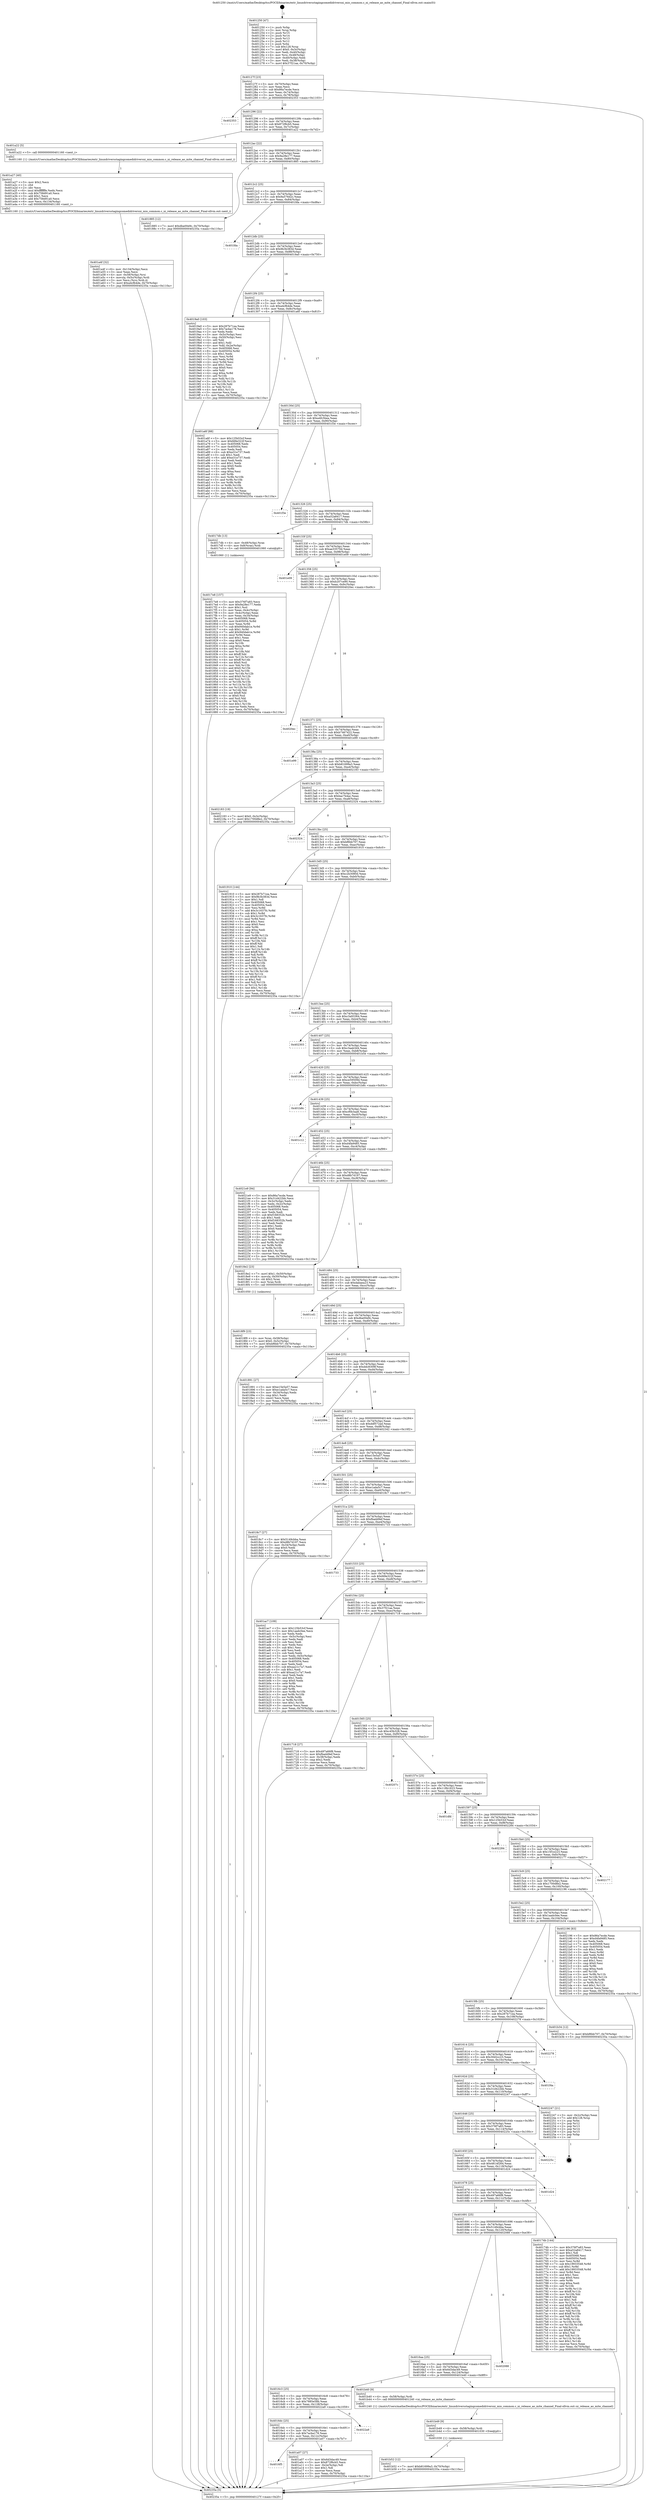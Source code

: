 digraph "0x401250" {
  label = "0x401250 (/mnt/c/Users/mathe/Desktop/tcc/POCII/binaries/extr_linuxdriversstagingcomedidriversni_mio_common.c_ni_release_ao_mite_channel_Final-ollvm.out::main(0))"
  labelloc = "t"
  node[shape=record]

  Entry [label="",width=0.3,height=0.3,shape=circle,fillcolor=black,style=filled]
  "0x40127f" [label="{
     0x40127f [23]\l
     | [instrs]\l
     &nbsp;&nbsp;0x40127f \<+3\>: mov -0x70(%rbp),%eax\l
     &nbsp;&nbsp;0x401282 \<+2\>: mov %eax,%ecx\l
     &nbsp;&nbsp;0x401284 \<+6\>: sub $0x86a7ecde,%ecx\l
     &nbsp;&nbsp;0x40128a \<+3\>: mov %eax,-0x74(%rbp)\l
     &nbsp;&nbsp;0x40128d \<+3\>: mov %ecx,-0x78(%rbp)\l
     &nbsp;&nbsp;0x401290 \<+6\>: je 0000000000402353 \<main+0x1103\>\l
  }"]
  "0x402353" [label="{
     0x402353\l
  }", style=dashed]
  "0x401296" [label="{
     0x401296 [22]\l
     | [instrs]\l
     &nbsp;&nbsp;0x401296 \<+5\>: jmp 000000000040129b \<main+0x4b\>\l
     &nbsp;&nbsp;0x40129b \<+3\>: mov -0x74(%rbp),%eax\l
     &nbsp;&nbsp;0x40129e \<+5\>: sub $0x872f6cb5,%eax\l
     &nbsp;&nbsp;0x4012a3 \<+3\>: mov %eax,-0x7c(%rbp)\l
     &nbsp;&nbsp;0x4012a6 \<+6\>: je 0000000000401a22 \<main+0x7d2\>\l
  }"]
  Exit [label="",width=0.3,height=0.3,shape=circle,fillcolor=black,style=filled,peripheries=2]
  "0x401a22" [label="{
     0x401a22 [5]\l
     | [instrs]\l
     &nbsp;&nbsp;0x401a22 \<+5\>: call 0000000000401160 \<next_i\>\l
     | [calls]\l
     &nbsp;&nbsp;0x401160 \{1\} (/mnt/c/Users/mathe/Desktop/tcc/POCII/binaries/extr_linuxdriversstagingcomedidriversni_mio_common.c_ni_release_ao_mite_channel_Final-ollvm.out::next_i)\l
  }"]
  "0x4012ac" [label="{
     0x4012ac [22]\l
     | [instrs]\l
     &nbsp;&nbsp;0x4012ac \<+5\>: jmp 00000000004012b1 \<main+0x61\>\l
     &nbsp;&nbsp;0x4012b1 \<+3\>: mov -0x74(%rbp),%eax\l
     &nbsp;&nbsp;0x4012b4 \<+5\>: sub $0x9a28e177,%eax\l
     &nbsp;&nbsp;0x4012b9 \<+3\>: mov %eax,-0x80(%rbp)\l
     &nbsp;&nbsp;0x4012bc \<+6\>: je 0000000000401885 \<main+0x635\>\l
  }"]
  "0x401b52" [label="{
     0x401b52 [12]\l
     | [instrs]\l
     &nbsp;&nbsp;0x401b52 \<+7\>: movl $0xb81699a3,-0x70(%rbp)\l
     &nbsp;&nbsp;0x401b59 \<+5\>: jmp 000000000040235a \<main+0x110a\>\l
  }"]
  "0x401885" [label="{
     0x401885 [12]\l
     | [instrs]\l
     &nbsp;&nbsp;0x401885 \<+7\>: movl $0xdba00e9c,-0x70(%rbp)\l
     &nbsp;&nbsp;0x40188c \<+5\>: jmp 000000000040235a \<main+0x110a\>\l
  }"]
  "0x4012c2" [label="{
     0x4012c2 [25]\l
     | [instrs]\l
     &nbsp;&nbsp;0x4012c2 \<+5\>: jmp 00000000004012c7 \<main+0x77\>\l
     &nbsp;&nbsp;0x4012c7 \<+3\>: mov -0x74(%rbp),%eax\l
     &nbsp;&nbsp;0x4012ca \<+5\>: sub $0x9a576d2c,%eax\l
     &nbsp;&nbsp;0x4012cf \<+6\>: mov %eax,-0x84(%rbp)\l
     &nbsp;&nbsp;0x4012d5 \<+6\>: je 0000000000401fda \<main+0xd8a\>\l
  }"]
  "0x401b49" [label="{
     0x401b49 [9]\l
     | [instrs]\l
     &nbsp;&nbsp;0x401b49 \<+4\>: mov -0x58(%rbp),%rdi\l
     &nbsp;&nbsp;0x401b4d \<+5\>: call 0000000000401030 \<free@plt\>\l
     | [calls]\l
     &nbsp;&nbsp;0x401030 \{1\} (unknown)\l
  }"]
  "0x401fda" [label="{
     0x401fda\l
  }", style=dashed]
  "0x4012db" [label="{
     0x4012db [25]\l
     | [instrs]\l
     &nbsp;&nbsp;0x4012db \<+5\>: jmp 00000000004012e0 \<main+0x90\>\l
     &nbsp;&nbsp;0x4012e0 \<+3\>: mov -0x74(%rbp),%eax\l
     &nbsp;&nbsp;0x4012e3 \<+5\>: sub $0x9b3b383d,%eax\l
     &nbsp;&nbsp;0x4012e8 \<+6\>: mov %eax,-0x88(%rbp)\l
     &nbsp;&nbsp;0x4012ee \<+6\>: je 00000000004019a0 \<main+0x750\>\l
  }"]
  "0x401a4f" [label="{
     0x401a4f [32]\l
     | [instrs]\l
     &nbsp;&nbsp;0x401a4f \<+6\>: mov -0x134(%rbp),%ecx\l
     &nbsp;&nbsp;0x401a55 \<+3\>: imul %eax,%ecx\l
     &nbsp;&nbsp;0x401a58 \<+4\>: mov -0x58(%rbp),%rsi\l
     &nbsp;&nbsp;0x401a5c \<+4\>: movslq -0x5c(%rbp),%rdi\l
     &nbsp;&nbsp;0x401a60 \<+3\>: mov %ecx,(%rsi,%rdi,4)\l
     &nbsp;&nbsp;0x401a63 \<+7\>: movl $0xa4cfb4de,-0x70(%rbp)\l
     &nbsp;&nbsp;0x401a6a \<+5\>: jmp 000000000040235a \<main+0x110a\>\l
  }"]
  "0x4019a0" [label="{
     0x4019a0 [103]\l
     | [instrs]\l
     &nbsp;&nbsp;0x4019a0 \<+5\>: mov $0x287b71ea,%eax\l
     &nbsp;&nbsp;0x4019a5 \<+5\>: mov $0x7acba178,%ecx\l
     &nbsp;&nbsp;0x4019aa \<+2\>: xor %edx,%edx\l
     &nbsp;&nbsp;0x4019ac \<+3\>: mov -0x5c(%rbp),%esi\l
     &nbsp;&nbsp;0x4019af \<+3\>: cmp -0x50(%rbp),%esi\l
     &nbsp;&nbsp;0x4019b2 \<+4\>: setl %dil\l
     &nbsp;&nbsp;0x4019b6 \<+4\>: and $0x1,%dil\l
     &nbsp;&nbsp;0x4019ba \<+4\>: mov %dil,-0x2e(%rbp)\l
     &nbsp;&nbsp;0x4019be \<+7\>: mov 0x405068,%esi\l
     &nbsp;&nbsp;0x4019c5 \<+8\>: mov 0x405054,%r8d\l
     &nbsp;&nbsp;0x4019cd \<+3\>: sub $0x1,%edx\l
     &nbsp;&nbsp;0x4019d0 \<+3\>: mov %esi,%r9d\l
     &nbsp;&nbsp;0x4019d3 \<+3\>: add %edx,%r9d\l
     &nbsp;&nbsp;0x4019d6 \<+4\>: imul %r9d,%esi\l
     &nbsp;&nbsp;0x4019da \<+3\>: and $0x1,%esi\l
     &nbsp;&nbsp;0x4019dd \<+3\>: cmp $0x0,%esi\l
     &nbsp;&nbsp;0x4019e0 \<+4\>: sete %dil\l
     &nbsp;&nbsp;0x4019e4 \<+4\>: cmp $0xa,%r8d\l
     &nbsp;&nbsp;0x4019e8 \<+4\>: setl %r10b\l
     &nbsp;&nbsp;0x4019ec \<+3\>: mov %dil,%r11b\l
     &nbsp;&nbsp;0x4019ef \<+3\>: and %r10b,%r11b\l
     &nbsp;&nbsp;0x4019f2 \<+3\>: xor %r10b,%dil\l
     &nbsp;&nbsp;0x4019f5 \<+3\>: or %dil,%r11b\l
     &nbsp;&nbsp;0x4019f8 \<+4\>: test $0x1,%r11b\l
     &nbsp;&nbsp;0x4019fc \<+3\>: cmovne %ecx,%eax\l
     &nbsp;&nbsp;0x4019ff \<+3\>: mov %eax,-0x70(%rbp)\l
     &nbsp;&nbsp;0x401a02 \<+5\>: jmp 000000000040235a \<main+0x110a\>\l
  }"]
  "0x4012f4" [label="{
     0x4012f4 [25]\l
     | [instrs]\l
     &nbsp;&nbsp;0x4012f4 \<+5\>: jmp 00000000004012f9 \<main+0xa9\>\l
     &nbsp;&nbsp;0x4012f9 \<+3\>: mov -0x74(%rbp),%eax\l
     &nbsp;&nbsp;0x4012fc \<+5\>: sub $0xa4cfb4de,%eax\l
     &nbsp;&nbsp;0x401301 \<+6\>: mov %eax,-0x8c(%rbp)\l
     &nbsp;&nbsp;0x401307 \<+6\>: je 0000000000401a6f \<main+0x81f\>\l
  }"]
  "0x401a27" [label="{
     0x401a27 [40]\l
     | [instrs]\l
     &nbsp;&nbsp;0x401a27 \<+5\>: mov $0x2,%ecx\l
     &nbsp;&nbsp;0x401a2c \<+1\>: cltd\l
     &nbsp;&nbsp;0x401a2d \<+2\>: idiv %ecx\l
     &nbsp;&nbsp;0x401a2f \<+6\>: imul $0xfffffffe,%edx,%ecx\l
     &nbsp;&nbsp;0x401a35 \<+6\>: sub $0x758d91a0,%ecx\l
     &nbsp;&nbsp;0x401a3b \<+3\>: add $0x1,%ecx\l
     &nbsp;&nbsp;0x401a3e \<+6\>: add $0x758d91a0,%ecx\l
     &nbsp;&nbsp;0x401a44 \<+6\>: mov %ecx,-0x134(%rbp)\l
     &nbsp;&nbsp;0x401a4a \<+5\>: call 0000000000401160 \<next_i\>\l
     | [calls]\l
     &nbsp;&nbsp;0x401160 \{1\} (/mnt/c/Users/mathe/Desktop/tcc/POCII/binaries/extr_linuxdriversstagingcomedidriversni_mio_common.c_ni_release_ao_mite_channel_Final-ollvm.out::next_i)\l
  }"]
  "0x401a6f" [label="{
     0x401a6f [88]\l
     | [instrs]\l
     &nbsp;&nbsp;0x401a6f \<+5\>: mov $0x125b53cf,%eax\l
     &nbsp;&nbsp;0x401a74 \<+5\>: mov $0xfd9e322f,%ecx\l
     &nbsp;&nbsp;0x401a79 \<+7\>: mov 0x405068,%edx\l
     &nbsp;&nbsp;0x401a80 \<+7\>: mov 0x405054,%esi\l
     &nbsp;&nbsp;0x401a87 \<+2\>: mov %edx,%edi\l
     &nbsp;&nbsp;0x401a89 \<+6\>: sub $0xe31e737,%edi\l
     &nbsp;&nbsp;0x401a8f \<+3\>: sub $0x1,%edi\l
     &nbsp;&nbsp;0x401a92 \<+6\>: add $0xe31e737,%edi\l
     &nbsp;&nbsp;0x401a98 \<+3\>: imul %edi,%edx\l
     &nbsp;&nbsp;0x401a9b \<+3\>: and $0x1,%edx\l
     &nbsp;&nbsp;0x401a9e \<+3\>: cmp $0x0,%edx\l
     &nbsp;&nbsp;0x401aa1 \<+4\>: sete %r8b\l
     &nbsp;&nbsp;0x401aa5 \<+3\>: cmp $0xa,%esi\l
     &nbsp;&nbsp;0x401aa8 \<+4\>: setl %r9b\l
     &nbsp;&nbsp;0x401aac \<+3\>: mov %r8b,%r10b\l
     &nbsp;&nbsp;0x401aaf \<+3\>: and %r9b,%r10b\l
     &nbsp;&nbsp;0x401ab2 \<+3\>: xor %r9b,%r8b\l
     &nbsp;&nbsp;0x401ab5 \<+3\>: or %r8b,%r10b\l
     &nbsp;&nbsp;0x401ab8 \<+4\>: test $0x1,%r10b\l
     &nbsp;&nbsp;0x401abc \<+3\>: cmovne %ecx,%eax\l
     &nbsp;&nbsp;0x401abf \<+3\>: mov %eax,-0x70(%rbp)\l
     &nbsp;&nbsp;0x401ac2 \<+5\>: jmp 000000000040235a \<main+0x110a\>\l
  }"]
  "0x40130d" [label="{
     0x40130d [25]\l
     | [instrs]\l
     &nbsp;&nbsp;0x40130d \<+5\>: jmp 0000000000401312 \<main+0xc2\>\l
     &nbsp;&nbsp;0x401312 \<+3\>: mov -0x74(%rbp),%eax\l
     &nbsp;&nbsp;0x401315 \<+5\>: sub $0xa4fc5bea,%eax\l
     &nbsp;&nbsp;0x40131a \<+6\>: mov %eax,-0x90(%rbp)\l
     &nbsp;&nbsp;0x401320 \<+6\>: je 0000000000401f3e \<main+0xcee\>\l
  }"]
  "0x4016f5" [label="{
     0x4016f5\l
  }", style=dashed]
  "0x401f3e" [label="{
     0x401f3e\l
  }", style=dashed]
  "0x401326" [label="{
     0x401326 [25]\l
     | [instrs]\l
     &nbsp;&nbsp;0x401326 \<+5\>: jmp 000000000040132b \<main+0xdb\>\l
     &nbsp;&nbsp;0x40132b \<+3\>: mov -0x74(%rbp),%eax\l
     &nbsp;&nbsp;0x40132e \<+5\>: sub $0xa52a8417,%eax\l
     &nbsp;&nbsp;0x401333 \<+6\>: mov %eax,-0x94(%rbp)\l
     &nbsp;&nbsp;0x401339 \<+6\>: je 00000000004017db \<main+0x58b\>\l
  }"]
  "0x401a07" [label="{
     0x401a07 [27]\l
     | [instrs]\l
     &nbsp;&nbsp;0x401a07 \<+5\>: mov $0x6d3dac49,%eax\l
     &nbsp;&nbsp;0x401a0c \<+5\>: mov $0x872f6cb5,%ecx\l
     &nbsp;&nbsp;0x401a11 \<+3\>: mov -0x2e(%rbp),%dl\l
     &nbsp;&nbsp;0x401a14 \<+3\>: test $0x1,%dl\l
     &nbsp;&nbsp;0x401a17 \<+3\>: cmovne %ecx,%eax\l
     &nbsp;&nbsp;0x401a1a \<+3\>: mov %eax,-0x70(%rbp)\l
     &nbsp;&nbsp;0x401a1d \<+5\>: jmp 000000000040235a \<main+0x110a\>\l
  }"]
  "0x4017db" [label="{
     0x4017db [13]\l
     | [instrs]\l
     &nbsp;&nbsp;0x4017db \<+4\>: mov -0x48(%rbp),%rax\l
     &nbsp;&nbsp;0x4017df \<+4\>: mov 0x8(%rax),%rdi\l
     &nbsp;&nbsp;0x4017e3 \<+5\>: call 0000000000401060 \<atoi@plt\>\l
     | [calls]\l
     &nbsp;&nbsp;0x401060 \{1\} (unknown)\l
  }"]
  "0x40133f" [label="{
     0x40133f [25]\l
     | [instrs]\l
     &nbsp;&nbsp;0x40133f \<+5\>: jmp 0000000000401344 \<main+0xf4\>\l
     &nbsp;&nbsp;0x401344 \<+3\>: mov -0x74(%rbp),%eax\l
     &nbsp;&nbsp;0x401347 \<+5\>: sub $0xae33570d,%eax\l
     &nbsp;&nbsp;0x40134c \<+6\>: mov %eax,-0x98(%rbp)\l
     &nbsp;&nbsp;0x401352 \<+6\>: je 0000000000401e09 \<main+0xbb9\>\l
  }"]
  "0x4016dc" [label="{
     0x4016dc [25]\l
     | [instrs]\l
     &nbsp;&nbsp;0x4016dc \<+5\>: jmp 00000000004016e1 \<main+0x491\>\l
     &nbsp;&nbsp;0x4016e1 \<+3\>: mov -0x74(%rbp),%eax\l
     &nbsp;&nbsp;0x4016e4 \<+5\>: sub $0x7acba178,%eax\l
     &nbsp;&nbsp;0x4016e9 \<+6\>: mov %eax,-0x12c(%rbp)\l
     &nbsp;&nbsp;0x4016ef \<+6\>: je 0000000000401a07 \<main+0x7b7\>\l
  }"]
  "0x401e09" [label="{
     0x401e09\l
  }", style=dashed]
  "0x401358" [label="{
     0x401358 [25]\l
     | [instrs]\l
     &nbsp;&nbsp;0x401358 \<+5\>: jmp 000000000040135d \<main+0x10d\>\l
     &nbsp;&nbsp;0x40135d \<+3\>: mov -0x74(%rbp),%eax\l
     &nbsp;&nbsp;0x401360 \<+5\>: sub $0xb207ce90,%eax\l
     &nbsp;&nbsp;0x401365 \<+6\>: mov %eax,-0x9c(%rbp)\l
     &nbsp;&nbsp;0x40136b \<+6\>: je 00000000004020ec \<main+0xe9c\>\l
  }"]
  "0x4022a9" [label="{
     0x4022a9\l
  }", style=dashed]
  "0x4020ec" [label="{
     0x4020ec\l
  }", style=dashed]
  "0x401371" [label="{
     0x401371 [25]\l
     | [instrs]\l
     &nbsp;&nbsp;0x401371 \<+5\>: jmp 0000000000401376 \<main+0x126\>\l
     &nbsp;&nbsp;0x401376 \<+3\>: mov -0x74(%rbp),%eax\l
     &nbsp;&nbsp;0x401379 \<+5\>: sub $0xb7467422,%eax\l
     &nbsp;&nbsp;0x40137e \<+6\>: mov %eax,-0xa0(%rbp)\l
     &nbsp;&nbsp;0x401384 \<+6\>: je 0000000000401e99 \<main+0xc49\>\l
  }"]
  "0x4016c3" [label="{
     0x4016c3 [25]\l
     | [instrs]\l
     &nbsp;&nbsp;0x4016c3 \<+5\>: jmp 00000000004016c8 \<main+0x478\>\l
     &nbsp;&nbsp;0x4016c8 \<+3\>: mov -0x74(%rbp),%eax\l
     &nbsp;&nbsp;0x4016cb \<+5\>: sub $0x7885e58b,%eax\l
     &nbsp;&nbsp;0x4016d0 \<+6\>: mov %eax,-0x128(%rbp)\l
     &nbsp;&nbsp;0x4016d6 \<+6\>: je 00000000004022a9 \<main+0x1059\>\l
  }"]
  "0x401e99" [label="{
     0x401e99\l
  }", style=dashed]
  "0x40138a" [label="{
     0x40138a [25]\l
     | [instrs]\l
     &nbsp;&nbsp;0x40138a \<+5\>: jmp 000000000040138f \<main+0x13f\>\l
     &nbsp;&nbsp;0x40138f \<+3\>: mov -0x74(%rbp),%eax\l
     &nbsp;&nbsp;0x401392 \<+5\>: sub $0xb81699a3,%eax\l
     &nbsp;&nbsp;0x401397 \<+6\>: mov %eax,-0xa4(%rbp)\l
     &nbsp;&nbsp;0x40139d \<+6\>: je 0000000000402183 \<main+0xf33\>\l
  }"]
  "0x401b40" [label="{
     0x401b40 [9]\l
     | [instrs]\l
     &nbsp;&nbsp;0x401b40 \<+4\>: mov -0x58(%rbp),%rdi\l
     &nbsp;&nbsp;0x401b44 \<+5\>: call 0000000000401240 \<ni_release_ao_mite_channel\>\l
     | [calls]\l
     &nbsp;&nbsp;0x401240 \{1\} (/mnt/c/Users/mathe/Desktop/tcc/POCII/binaries/extr_linuxdriversstagingcomedidriversni_mio_common.c_ni_release_ao_mite_channel_Final-ollvm.out::ni_release_ao_mite_channel)\l
  }"]
  "0x402183" [label="{
     0x402183 [19]\l
     | [instrs]\l
     &nbsp;&nbsp;0x402183 \<+7\>: movl $0x0,-0x3c(%rbp)\l
     &nbsp;&nbsp;0x40218a \<+7\>: movl $0x1700d8e2,-0x70(%rbp)\l
     &nbsp;&nbsp;0x402191 \<+5\>: jmp 000000000040235a \<main+0x110a\>\l
  }"]
  "0x4013a3" [label="{
     0x4013a3 [25]\l
     | [instrs]\l
     &nbsp;&nbsp;0x4013a3 \<+5\>: jmp 00000000004013a8 \<main+0x158\>\l
     &nbsp;&nbsp;0x4013a8 \<+3\>: mov -0x74(%rbp),%eax\l
     &nbsp;&nbsp;0x4013ab \<+5\>: sub $0xbac7b4ac,%eax\l
     &nbsp;&nbsp;0x4013b0 \<+6\>: mov %eax,-0xa8(%rbp)\l
     &nbsp;&nbsp;0x4013b6 \<+6\>: je 0000000000402324 \<main+0x10d4\>\l
  }"]
  "0x4016aa" [label="{
     0x4016aa [25]\l
     | [instrs]\l
     &nbsp;&nbsp;0x4016aa \<+5\>: jmp 00000000004016af \<main+0x45f\>\l
     &nbsp;&nbsp;0x4016af \<+3\>: mov -0x74(%rbp),%eax\l
     &nbsp;&nbsp;0x4016b2 \<+5\>: sub $0x6d3dac49,%eax\l
     &nbsp;&nbsp;0x4016b7 \<+6\>: mov %eax,-0x124(%rbp)\l
     &nbsp;&nbsp;0x4016bd \<+6\>: je 0000000000401b40 \<main+0x8f0\>\l
  }"]
  "0x402324" [label="{
     0x402324\l
  }", style=dashed]
  "0x4013bc" [label="{
     0x4013bc [25]\l
     | [instrs]\l
     &nbsp;&nbsp;0x4013bc \<+5\>: jmp 00000000004013c1 \<main+0x171\>\l
     &nbsp;&nbsp;0x4013c1 \<+3\>: mov -0x74(%rbp),%eax\l
     &nbsp;&nbsp;0x4013c4 \<+5\>: sub $0xbf6bb707,%eax\l
     &nbsp;&nbsp;0x4013c9 \<+6\>: mov %eax,-0xac(%rbp)\l
     &nbsp;&nbsp;0x4013cf \<+6\>: je 0000000000401910 \<main+0x6c0\>\l
  }"]
  "0x402088" [label="{
     0x402088\l
  }", style=dashed]
  "0x401910" [label="{
     0x401910 [144]\l
     | [instrs]\l
     &nbsp;&nbsp;0x401910 \<+5\>: mov $0x287b71ea,%eax\l
     &nbsp;&nbsp;0x401915 \<+5\>: mov $0x9b3b383d,%ecx\l
     &nbsp;&nbsp;0x40191a \<+2\>: mov $0x1,%dl\l
     &nbsp;&nbsp;0x40191c \<+7\>: mov 0x405068,%esi\l
     &nbsp;&nbsp;0x401923 \<+7\>: mov 0x405054,%edi\l
     &nbsp;&nbsp;0x40192a \<+3\>: mov %esi,%r8d\l
     &nbsp;&nbsp;0x40192d \<+7\>: add $0x3c1637fc,%r8d\l
     &nbsp;&nbsp;0x401934 \<+4\>: sub $0x1,%r8d\l
     &nbsp;&nbsp;0x401938 \<+7\>: sub $0x3c1637fc,%r8d\l
     &nbsp;&nbsp;0x40193f \<+4\>: imul %r8d,%esi\l
     &nbsp;&nbsp;0x401943 \<+3\>: and $0x1,%esi\l
     &nbsp;&nbsp;0x401946 \<+3\>: cmp $0x0,%esi\l
     &nbsp;&nbsp;0x401949 \<+4\>: sete %r9b\l
     &nbsp;&nbsp;0x40194d \<+3\>: cmp $0xa,%edi\l
     &nbsp;&nbsp;0x401950 \<+4\>: setl %r10b\l
     &nbsp;&nbsp;0x401954 \<+3\>: mov %r9b,%r11b\l
     &nbsp;&nbsp;0x401957 \<+4\>: xor $0xff,%r11b\l
     &nbsp;&nbsp;0x40195b \<+3\>: mov %r10b,%bl\l
     &nbsp;&nbsp;0x40195e \<+3\>: xor $0xff,%bl\l
     &nbsp;&nbsp;0x401961 \<+3\>: xor $0x1,%dl\l
     &nbsp;&nbsp;0x401964 \<+3\>: mov %r11b,%r14b\l
     &nbsp;&nbsp;0x401967 \<+4\>: and $0xff,%r14b\l
     &nbsp;&nbsp;0x40196b \<+3\>: and %dl,%r9b\l
     &nbsp;&nbsp;0x40196e \<+3\>: mov %bl,%r15b\l
     &nbsp;&nbsp;0x401971 \<+4\>: and $0xff,%r15b\l
     &nbsp;&nbsp;0x401975 \<+3\>: and %dl,%r10b\l
     &nbsp;&nbsp;0x401978 \<+3\>: or %r9b,%r14b\l
     &nbsp;&nbsp;0x40197b \<+3\>: or %r10b,%r15b\l
     &nbsp;&nbsp;0x40197e \<+3\>: xor %r15b,%r14b\l
     &nbsp;&nbsp;0x401981 \<+3\>: or %bl,%r11b\l
     &nbsp;&nbsp;0x401984 \<+4\>: xor $0xff,%r11b\l
     &nbsp;&nbsp;0x401988 \<+3\>: or $0x1,%dl\l
     &nbsp;&nbsp;0x40198b \<+3\>: and %dl,%r11b\l
     &nbsp;&nbsp;0x40198e \<+3\>: or %r11b,%r14b\l
     &nbsp;&nbsp;0x401991 \<+4\>: test $0x1,%r14b\l
     &nbsp;&nbsp;0x401995 \<+3\>: cmovne %ecx,%eax\l
     &nbsp;&nbsp;0x401998 \<+3\>: mov %eax,-0x70(%rbp)\l
     &nbsp;&nbsp;0x40199b \<+5\>: jmp 000000000040235a \<main+0x110a\>\l
  }"]
  "0x4013d5" [label="{
     0x4013d5 [25]\l
     | [instrs]\l
     &nbsp;&nbsp;0x4013d5 \<+5\>: jmp 00000000004013da \<main+0x18a\>\l
     &nbsp;&nbsp;0x4013da \<+3\>: mov -0x74(%rbp),%eax\l
     &nbsp;&nbsp;0x4013dd \<+5\>: sub $0xc2b3080d,%eax\l
     &nbsp;&nbsp;0x4013e2 \<+6\>: mov %eax,-0xb0(%rbp)\l
     &nbsp;&nbsp;0x4013e8 \<+6\>: je 000000000040229d \<main+0x104d\>\l
  }"]
  "0x4018f9" [label="{
     0x4018f9 [23]\l
     | [instrs]\l
     &nbsp;&nbsp;0x4018f9 \<+4\>: mov %rax,-0x58(%rbp)\l
     &nbsp;&nbsp;0x4018fd \<+7\>: movl $0x0,-0x5c(%rbp)\l
     &nbsp;&nbsp;0x401904 \<+7\>: movl $0xbf6bb707,-0x70(%rbp)\l
     &nbsp;&nbsp;0x40190b \<+5\>: jmp 000000000040235a \<main+0x110a\>\l
  }"]
  "0x40229d" [label="{
     0x40229d\l
  }", style=dashed]
  "0x4013ee" [label="{
     0x4013ee [25]\l
     | [instrs]\l
     &nbsp;&nbsp;0x4013ee \<+5\>: jmp 00000000004013f3 \<main+0x1a3\>\l
     &nbsp;&nbsp;0x4013f3 \<+3\>: mov -0x74(%rbp),%eax\l
     &nbsp;&nbsp;0x4013f6 \<+5\>: sub $0xc3a93364,%eax\l
     &nbsp;&nbsp;0x4013fb \<+6\>: mov %eax,-0xb4(%rbp)\l
     &nbsp;&nbsp;0x401401 \<+6\>: je 0000000000402303 \<main+0x10b3\>\l
  }"]
  "0x4017e8" [label="{
     0x4017e8 [157]\l
     | [instrs]\l
     &nbsp;&nbsp;0x4017e8 \<+5\>: mov $0x376f7a83,%ecx\l
     &nbsp;&nbsp;0x4017ed \<+5\>: mov $0x9a28e177,%edx\l
     &nbsp;&nbsp;0x4017f2 \<+3\>: mov $0x1,%sil\l
     &nbsp;&nbsp;0x4017f5 \<+3\>: mov %eax,-0x4c(%rbp)\l
     &nbsp;&nbsp;0x4017f8 \<+3\>: mov -0x4c(%rbp),%eax\l
     &nbsp;&nbsp;0x4017fb \<+3\>: mov %eax,-0x34(%rbp)\l
     &nbsp;&nbsp;0x4017fe \<+7\>: mov 0x405068,%eax\l
     &nbsp;&nbsp;0x401805 \<+8\>: mov 0x405054,%r8d\l
     &nbsp;&nbsp;0x40180d \<+3\>: mov %eax,%r9d\l
     &nbsp;&nbsp;0x401810 \<+7\>: sub $0x940dab1e,%r9d\l
     &nbsp;&nbsp;0x401817 \<+4\>: sub $0x1,%r9d\l
     &nbsp;&nbsp;0x40181b \<+7\>: add $0x940dab1e,%r9d\l
     &nbsp;&nbsp;0x401822 \<+4\>: imul %r9d,%eax\l
     &nbsp;&nbsp;0x401826 \<+3\>: and $0x1,%eax\l
     &nbsp;&nbsp;0x401829 \<+3\>: cmp $0x0,%eax\l
     &nbsp;&nbsp;0x40182c \<+4\>: sete %r10b\l
     &nbsp;&nbsp;0x401830 \<+4\>: cmp $0xa,%r8d\l
     &nbsp;&nbsp;0x401834 \<+4\>: setl %r11b\l
     &nbsp;&nbsp;0x401838 \<+3\>: mov %r10b,%bl\l
     &nbsp;&nbsp;0x40183b \<+3\>: xor $0xff,%bl\l
     &nbsp;&nbsp;0x40183e \<+3\>: mov %r11b,%r14b\l
     &nbsp;&nbsp;0x401841 \<+4\>: xor $0xff,%r14b\l
     &nbsp;&nbsp;0x401845 \<+4\>: xor $0x0,%sil\l
     &nbsp;&nbsp;0x401849 \<+3\>: mov %bl,%r15b\l
     &nbsp;&nbsp;0x40184c \<+4\>: and $0x0,%r15b\l
     &nbsp;&nbsp;0x401850 \<+3\>: and %sil,%r10b\l
     &nbsp;&nbsp;0x401853 \<+3\>: mov %r14b,%r12b\l
     &nbsp;&nbsp;0x401856 \<+4\>: and $0x0,%r12b\l
     &nbsp;&nbsp;0x40185a \<+3\>: and %sil,%r11b\l
     &nbsp;&nbsp;0x40185d \<+3\>: or %r10b,%r15b\l
     &nbsp;&nbsp;0x401860 \<+3\>: or %r11b,%r12b\l
     &nbsp;&nbsp;0x401863 \<+3\>: xor %r12b,%r15b\l
     &nbsp;&nbsp;0x401866 \<+3\>: or %r14b,%bl\l
     &nbsp;&nbsp;0x401869 \<+3\>: xor $0xff,%bl\l
     &nbsp;&nbsp;0x40186c \<+4\>: or $0x0,%sil\l
     &nbsp;&nbsp;0x401870 \<+3\>: and %sil,%bl\l
     &nbsp;&nbsp;0x401873 \<+3\>: or %bl,%r15b\l
     &nbsp;&nbsp;0x401876 \<+4\>: test $0x1,%r15b\l
     &nbsp;&nbsp;0x40187a \<+3\>: cmovne %edx,%ecx\l
     &nbsp;&nbsp;0x40187d \<+3\>: mov %ecx,-0x70(%rbp)\l
     &nbsp;&nbsp;0x401880 \<+5\>: jmp 000000000040235a \<main+0x110a\>\l
  }"]
  "0x402303" [label="{
     0x402303\l
  }", style=dashed]
  "0x401407" [label="{
     0x401407 [25]\l
     | [instrs]\l
     &nbsp;&nbsp;0x401407 \<+5\>: jmp 000000000040140c \<main+0x1bc\>\l
     &nbsp;&nbsp;0x40140c \<+3\>: mov -0x74(%rbp),%eax\l
     &nbsp;&nbsp;0x40140f \<+5\>: sub $0xc3aab3d4,%eax\l
     &nbsp;&nbsp;0x401414 \<+6\>: mov %eax,-0xb8(%rbp)\l
     &nbsp;&nbsp;0x40141a \<+6\>: je 0000000000401b5e \<main+0x90e\>\l
  }"]
  "0x401691" [label="{
     0x401691 [25]\l
     | [instrs]\l
     &nbsp;&nbsp;0x401691 \<+5\>: jmp 0000000000401696 \<main+0x446\>\l
     &nbsp;&nbsp;0x401696 \<+3\>: mov -0x74(%rbp),%eax\l
     &nbsp;&nbsp;0x401699 \<+5\>: sub $0x5149cbba,%eax\l
     &nbsp;&nbsp;0x40169e \<+6\>: mov %eax,-0x120(%rbp)\l
     &nbsp;&nbsp;0x4016a4 \<+6\>: je 0000000000402088 \<main+0xe38\>\l
  }"]
  "0x401b5e" [label="{
     0x401b5e\l
  }", style=dashed]
  "0x401420" [label="{
     0x401420 [25]\l
     | [instrs]\l
     &nbsp;&nbsp;0x401420 \<+5\>: jmp 0000000000401425 \<main+0x1d5\>\l
     &nbsp;&nbsp;0x401425 \<+3\>: mov -0x74(%rbp),%eax\l
     &nbsp;&nbsp;0x401428 \<+5\>: sub $0xce59509d,%eax\l
     &nbsp;&nbsp;0x40142d \<+6\>: mov %eax,-0xbc(%rbp)\l
     &nbsp;&nbsp;0x401433 \<+6\>: je 0000000000401b8c \<main+0x93c\>\l
  }"]
  "0x40174b" [label="{
     0x40174b [144]\l
     | [instrs]\l
     &nbsp;&nbsp;0x40174b \<+5\>: mov $0x376f7a83,%eax\l
     &nbsp;&nbsp;0x401750 \<+5\>: mov $0xa52a8417,%ecx\l
     &nbsp;&nbsp;0x401755 \<+2\>: mov $0x1,%dl\l
     &nbsp;&nbsp;0x401757 \<+7\>: mov 0x405068,%esi\l
     &nbsp;&nbsp;0x40175e \<+7\>: mov 0x405054,%edi\l
     &nbsp;&nbsp;0x401765 \<+3\>: mov %esi,%r8d\l
     &nbsp;&nbsp;0x401768 \<+7\>: sub $0x19933548,%r8d\l
     &nbsp;&nbsp;0x40176f \<+4\>: sub $0x1,%r8d\l
     &nbsp;&nbsp;0x401773 \<+7\>: add $0x19933548,%r8d\l
     &nbsp;&nbsp;0x40177a \<+4\>: imul %r8d,%esi\l
     &nbsp;&nbsp;0x40177e \<+3\>: and $0x1,%esi\l
     &nbsp;&nbsp;0x401781 \<+3\>: cmp $0x0,%esi\l
     &nbsp;&nbsp;0x401784 \<+4\>: sete %r9b\l
     &nbsp;&nbsp;0x401788 \<+3\>: cmp $0xa,%edi\l
     &nbsp;&nbsp;0x40178b \<+4\>: setl %r10b\l
     &nbsp;&nbsp;0x40178f \<+3\>: mov %r9b,%r11b\l
     &nbsp;&nbsp;0x401792 \<+4\>: xor $0xff,%r11b\l
     &nbsp;&nbsp;0x401796 \<+3\>: mov %r10b,%bl\l
     &nbsp;&nbsp;0x401799 \<+3\>: xor $0xff,%bl\l
     &nbsp;&nbsp;0x40179c \<+3\>: xor $0x1,%dl\l
     &nbsp;&nbsp;0x40179f \<+3\>: mov %r11b,%r14b\l
     &nbsp;&nbsp;0x4017a2 \<+4\>: and $0xff,%r14b\l
     &nbsp;&nbsp;0x4017a6 \<+3\>: and %dl,%r9b\l
     &nbsp;&nbsp;0x4017a9 \<+3\>: mov %bl,%r15b\l
     &nbsp;&nbsp;0x4017ac \<+4\>: and $0xff,%r15b\l
     &nbsp;&nbsp;0x4017b0 \<+3\>: and %dl,%r10b\l
     &nbsp;&nbsp;0x4017b3 \<+3\>: or %r9b,%r14b\l
     &nbsp;&nbsp;0x4017b6 \<+3\>: or %r10b,%r15b\l
     &nbsp;&nbsp;0x4017b9 \<+3\>: xor %r15b,%r14b\l
     &nbsp;&nbsp;0x4017bc \<+3\>: or %bl,%r11b\l
     &nbsp;&nbsp;0x4017bf \<+4\>: xor $0xff,%r11b\l
     &nbsp;&nbsp;0x4017c3 \<+3\>: or $0x1,%dl\l
     &nbsp;&nbsp;0x4017c6 \<+3\>: and %dl,%r11b\l
     &nbsp;&nbsp;0x4017c9 \<+3\>: or %r11b,%r14b\l
     &nbsp;&nbsp;0x4017cc \<+4\>: test $0x1,%r14b\l
     &nbsp;&nbsp;0x4017d0 \<+3\>: cmovne %ecx,%eax\l
     &nbsp;&nbsp;0x4017d3 \<+3\>: mov %eax,-0x70(%rbp)\l
     &nbsp;&nbsp;0x4017d6 \<+5\>: jmp 000000000040235a \<main+0x110a\>\l
  }"]
  "0x401b8c" [label="{
     0x401b8c\l
  }", style=dashed]
  "0x401439" [label="{
     0x401439 [25]\l
     | [instrs]\l
     &nbsp;&nbsp;0x401439 \<+5\>: jmp 000000000040143e \<main+0x1ee\>\l
     &nbsp;&nbsp;0x40143e \<+3\>: mov -0x74(%rbp),%eax\l
     &nbsp;&nbsp;0x401441 \<+5\>: sub $0xcf0b3aa6,%eax\l
     &nbsp;&nbsp;0x401446 \<+6\>: mov %eax,-0xc0(%rbp)\l
     &nbsp;&nbsp;0x40144c \<+6\>: je 0000000000401c12 \<main+0x9c2\>\l
  }"]
  "0x401678" [label="{
     0x401678 [25]\l
     | [instrs]\l
     &nbsp;&nbsp;0x401678 \<+5\>: jmp 000000000040167d \<main+0x42d\>\l
     &nbsp;&nbsp;0x40167d \<+3\>: mov -0x74(%rbp),%eax\l
     &nbsp;&nbsp;0x401680 \<+5\>: sub $0x497a66f8,%eax\l
     &nbsp;&nbsp;0x401685 \<+6\>: mov %eax,-0x11c(%rbp)\l
     &nbsp;&nbsp;0x40168b \<+6\>: je 000000000040174b \<main+0x4fb\>\l
  }"]
  "0x401c12" [label="{
     0x401c12\l
  }", style=dashed]
  "0x401452" [label="{
     0x401452 [25]\l
     | [instrs]\l
     &nbsp;&nbsp;0x401452 \<+5\>: jmp 0000000000401457 \<main+0x207\>\l
     &nbsp;&nbsp;0x401457 \<+3\>: mov -0x74(%rbp),%eax\l
     &nbsp;&nbsp;0x40145a \<+5\>: sub $0xd4fa9485,%eax\l
     &nbsp;&nbsp;0x40145f \<+6\>: mov %eax,-0xc4(%rbp)\l
     &nbsp;&nbsp;0x401465 \<+6\>: je 00000000004021e9 \<main+0xf99\>\l
  }"]
  "0x401d24" [label="{
     0x401d24\l
  }", style=dashed]
  "0x4021e9" [label="{
     0x4021e9 [94]\l
     | [instrs]\l
     &nbsp;&nbsp;0x4021e9 \<+5\>: mov $0x86a7ecde,%eax\l
     &nbsp;&nbsp;0x4021ee \<+5\>: mov $0x31d422bb,%ecx\l
     &nbsp;&nbsp;0x4021f3 \<+3\>: mov -0x3c(%rbp),%edx\l
     &nbsp;&nbsp;0x4021f6 \<+3\>: mov %edx,-0x2c(%rbp)\l
     &nbsp;&nbsp;0x4021f9 \<+7\>: mov 0x405068,%edx\l
     &nbsp;&nbsp;0x402200 \<+7\>: mov 0x405054,%esi\l
     &nbsp;&nbsp;0x402207 \<+2\>: mov %edx,%edi\l
     &nbsp;&nbsp;0x402209 \<+6\>: sub $0xf168352b,%edi\l
     &nbsp;&nbsp;0x40220f \<+3\>: sub $0x1,%edi\l
     &nbsp;&nbsp;0x402212 \<+6\>: add $0xf168352b,%edi\l
     &nbsp;&nbsp;0x402218 \<+3\>: imul %edi,%edx\l
     &nbsp;&nbsp;0x40221b \<+3\>: and $0x1,%edx\l
     &nbsp;&nbsp;0x40221e \<+3\>: cmp $0x0,%edx\l
     &nbsp;&nbsp;0x402221 \<+4\>: sete %r8b\l
     &nbsp;&nbsp;0x402225 \<+3\>: cmp $0xa,%esi\l
     &nbsp;&nbsp;0x402228 \<+4\>: setl %r9b\l
     &nbsp;&nbsp;0x40222c \<+3\>: mov %r8b,%r10b\l
     &nbsp;&nbsp;0x40222f \<+3\>: and %r9b,%r10b\l
     &nbsp;&nbsp;0x402232 \<+3\>: xor %r9b,%r8b\l
     &nbsp;&nbsp;0x402235 \<+3\>: or %r8b,%r10b\l
     &nbsp;&nbsp;0x402238 \<+4\>: test $0x1,%r10b\l
     &nbsp;&nbsp;0x40223c \<+3\>: cmovne %ecx,%eax\l
     &nbsp;&nbsp;0x40223f \<+3\>: mov %eax,-0x70(%rbp)\l
     &nbsp;&nbsp;0x402242 \<+5\>: jmp 000000000040235a \<main+0x110a\>\l
  }"]
  "0x40146b" [label="{
     0x40146b [25]\l
     | [instrs]\l
     &nbsp;&nbsp;0x40146b \<+5\>: jmp 0000000000401470 \<main+0x220\>\l
     &nbsp;&nbsp;0x401470 \<+3\>: mov -0x74(%rbp),%eax\l
     &nbsp;&nbsp;0x401473 \<+5\>: sub $0xd8b7d197,%eax\l
     &nbsp;&nbsp;0x401478 \<+6\>: mov %eax,-0xc8(%rbp)\l
     &nbsp;&nbsp;0x40147e \<+6\>: je 00000000004018e2 \<main+0x692\>\l
  }"]
  "0x40165f" [label="{
     0x40165f [25]\l
     | [instrs]\l
     &nbsp;&nbsp;0x40165f \<+5\>: jmp 0000000000401664 \<main+0x414\>\l
     &nbsp;&nbsp;0x401664 \<+3\>: mov -0x74(%rbp),%eax\l
     &nbsp;&nbsp;0x401667 \<+5\>: sub $0x4814f264,%eax\l
     &nbsp;&nbsp;0x40166c \<+6\>: mov %eax,-0x118(%rbp)\l
     &nbsp;&nbsp;0x401672 \<+6\>: je 0000000000401d24 \<main+0xad4\>\l
  }"]
  "0x4018e2" [label="{
     0x4018e2 [23]\l
     | [instrs]\l
     &nbsp;&nbsp;0x4018e2 \<+7\>: movl $0x1,-0x50(%rbp)\l
     &nbsp;&nbsp;0x4018e9 \<+4\>: movslq -0x50(%rbp),%rax\l
     &nbsp;&nbsp;0x4018ed \<+4\>: shl $0x2,%rax\l
     &nbsp;&nbsp;0x4018f1 \<+3\>: mov %rax,%rdi\l
     &nbsp;&nbsp;0x4018f4 \<+5\>: call 0000000000401050 \<malloc@plt\>\l
     | [calls]\l
     &nbsp;&nbsp;0x401050 \{1\} (unknown)\l
  }"]
  "0x401484" [label="{
     0x401484 [25]\l
     | [instrs]\l
     &nbsp;&nbsp;0x401484 \<+5\>: jmp 0000000000401489 \<main+0x239\>\l
     &nbsp;&nbsp;0x401489 \<+3\>: mov -0x74(%rbp),%eax\l
     &nbsp;&nbsp;0x40148c \<+5\>: sub $0xdabaea23,%eax\l
     &nbsp;&nbsp;0x401491 \<+6\>: mov %eax,-0xcc(%rbp)\l
     &nbsp;&nbsp;0x401497 \<+6\>: je 0000000000401cd1 \<main+0xa81\>\l
  }"]
  "0x40225c" [label="{
     0x40225c\l
  }", style=dashed]
  "0x401cd1" [label="{
     0x401cd1\l
  }", style=dashed]
  "0x40149d" [label="{
     0x40149d [25]\l
     | [instrs]\l
     &nbsp;&nbsp;0x40149d \<+5\>: jmp 00000000004014a2 \<main+0x252\>\l
     &nbsp;&nbsp;0x4014a2 \<+3\>: mov -0x74(%rbp),%eax\l
     &nbsp;&nbsp;0x4014a5 \<+5\>: sub $0xdba00e9c,%eax\l
     &nbsp;&nbsp;0x4014aa \<+6\>: mov %eax,-0xd0(%rbp)\l
     &nbsp;&nbsp;0x4014b0 \<+6\>: je 0000000000401891 \<main+0x641\>\l
  }"]
  "0x401646" [label="{
     0x401646 [25]\l
     | [instrs]\l
     &nbsp;&nbsp;0x401646 \<+5\>: jmp 000000000040164b \<main+0x3fb\>\l
     &nbsp;&nbsp;0x40164b \<+3\>: mov -0x74(%rbp),%eax\l
     &nbsp;&nbsp;0x40164e \<+5\>: sub $0x376f7a83,%eax\l
     &nbsp;&nbsp;0x401653 \<+6\>: mov %eax,-0x114(%rbp)\l
     &nbsp;&nbsp;0x401659 \<+6\>: je 000000000040225c \<main+0x100c\>\l
  }"]
  "0x401891" [label="{
     0x401891 [27]\l
     | [instrs]\l
     &nbsp;&nbsp;0x401891 \<+5\>: mov $0xe15e5a57,%eax\l
     &nbsp;&nbsp;0x401896 \<+5\>: mov $0xe1ada5c7,%ecx\l
     &nbsp;&nbsp;0x40189b \<+3\>: mov -0x34(%rbp),%edx\l
     &nbsp;&nbsp;0x40189e \<+3\>: cmp $0x1,%edx\l
     &nbsp;&nbsp;0x4018a1 \<+3\>: cmovl %ecx,%eax\l
     &nbsp;&nbsp;0x4018a4 \<+3\>: mov %eax,-0x70(%rbp)\l
     &nbsp;&nbsp;0x4018a7 \<+5\>: jmp 000000000040235a \<main+0x110a\>\l
  }"]
  "0x4014b6" [label="{
     0x4014b6 [25]\l
     | [instrs]\l
     &nbsp;&nbsp;0x4014b6 \<+5\>: jmp 00000000004014bb \<main+0x26b\>\l
     &nbsp;&nbsp;0x4014bb \<+3\>: mov -0x74(%rbp),%eax\l
     &nbsp;&nbsp;0x4014be \<+5\>: sub $0xddc8309f,%eax\l
     &nbsp;&nbsp;0x4014c3 \<+6\>: mov %eax,-0xd4(%rbp)\l
     &nbsp;&nbsp;0x4014c9 \<+6\>: je 0000000000402094 \<main+0xe44\>\l
  }"]
  "0x402247" [label="{
     0x402247 [21]\l
     | [instrs]\l
     &nbsp;&nbsp;0x402247 \<+3\>: mov -0x2c(%rbp),%eax\l
     &nbsp;&nbsp;0x40224a \<+7\>: add $0x128,%rsp\l
     &nbsp;&nbsp;0x402251 \<+1\>: pop %rbx\l
     &nbsp;&nbsp;0x402252 \<+2\>: pop %r12\l
     &nbsp;&nbsp;0x402254 \<+2\>: pop %r13\l
     &nbsp;&nbsp;0x402256 \<+2\>: pop %r14\l
     &nbsp;&nbsp;0x402258 \<+2\>: pop %r15\l
     &nbsp;&nbsp;0x40225a \<+1\>: pop %rbp\l
     &nbsp;&nbsp;0x40225b \<+1\>: ret\l
  }"]
  "0x402094" [label="{
     0x402094\l
  }", style=dashed]
  "0x4014cf" [label="{
     0x4014cf [25]\l
     | [instrs]\l
     &nbsp;&nbsp;0x4014cf \<+5\>: jmp 00000000004014d4 \<main+0x284\>\l
     &nbsp;&nbsp;0x4014d4 \<+3\>: mov -0x74(%rbp),%eax\l
     &nbsp;&nbsp;0x4014d7 \<+5\>: sub $0xddf572ad,%eax\l
     &nbsp;&nbsp;0x4014dc \<+6\>: mov %eax,-0xd8(%rbp)\l
     &nbsp;&nbsp;0x4014e2 \<+6\>: je 0000000000402342 \<main+0x10f2\>\l
  }"]
  "0x40162d" [label="{
     0x40162d [25]\l
     | [instrs]\l
     &nbsp;&nbsp;0x40162d \<+5\>: jmp 0000000000401632 \<main+0x3e2\>\l
     &nbsp;&nbsp;0x401632 \<+3\>: mov -0x74(%rbp),%eax\l
     &nbsp;&nbsp;0x401635 \<+5\>: sub $0x31d422bb,%eax\l
     &nbsp;&nbsp;0x40163a \<+6\>: mov %eax,-0x110(%rbp)\l
     &nbsp;&nbsp;0x401640 \<+6\>: je 0000000000402247 \<main+0xff7\>\l
  }"]
  "0x402342" [label="{
     0x402342\l
  }", style=dashed]
  "0x4014e8" [label="{
     0x4014e8 [25]\l
     | [instrs]\l
     &nbsp;&nbsp;0x4014e8 \<+5\>: jmp 00000000004014ed \<main+0x29d\>\l
     &nbsp;&nbsp;0x4014ed \<+3\>: mov -0x74(%rbp),%eax\l
     &nbsp;&nbsp;0x4014f0 \<+5\>: sub $0xe15e5a57,%eax\l
     &nbsp;&nbsp;0x4014f5 \<+6\>: mov %eax,-0xdc(%rbp)\l
     &nbsp;&nbsp;0x4014fb \<+6\>: je 00000000004018ac \<main+0x65c\>\l
  }"]
  "0x401f4a" [label="{
     0x401f4a\l
  }", style=dashed]
  "0x4018ac" [label="{
     0x4018ac\l
  }", style=dashed]
  "0x401501" [label="{
     0x401501 [25]\l
     | [instrs]\l
     &nbsp;&nbsp;0x401501 \<+5\>: jmp 0000000000401506 \<main+0x2b6\>\l
     &nbsp;&nbsp;0x401506 \<+3\>: mov -0x74(%rbp),%eax\l
     &nbsp;&nbsp;0x401509 \<+5\>: sub $0xe1ada5c7,%eax\l
     &nbsp;&nbsp;0x40150e \<+6\>: mov %eax,-0xe0(%rbp)\l
     &nbsp;&nbsp;0x401514 \<+6\>: je 00000000004018c7 \<main+0x677\>\l
  }"]
  "0x401614" [label="{
     0x401614 [25]\l
     | [instrs]\l
     &nbsp;&nbsp;0x401614 \<+5\>: jmp 0000000000401619 \<main+0x3c9\>\l
     &nbsp;&nbsp;0x401619 \<+3\>: mov -0x74(%rbp),%eax\l
     &nbsp;&nbsp;0x40161c \<+5\>: sub $0x30d2cc23,%eax\l
     &nbsp;&nbsp;0x401621 \<+6\>: mov %eax,-0x10c(%rbp)\l
     &nbsp;&nbsp;0x401627 \<+6\>: je 0000000000401f4a \<main+0xcfa\>\l
  }"]
  "0x4018c7" [label="{
     0x4018c7 [27]\l
     | [instrs]\l
     &nbsp;&nbsp;0x4018c7 \<+5\>: mov $0x5149cbba,%eax\l
     &nbsp;&nbsp;0x4018cc \<+5\>: mov $0xd8b7d197,%ecx\l
     &nbsp;&nbsp;0x4018d1 \<+3\>: mov -0x34(%rbp),%edx\l
     &nbsp;&nbsp;0x4018d4 \<+3\>: cmp $0x0,%edx\l
     &nbsp;&nbsp;0x4018d7 \<+3\>: cmove %ecx,%eax\l
     &nbsp;&nbsp;0x4018da \<+3\>: mov %eax,-0x70(%rbp)\l
     &nbsp;&nbsp;0x4018dd \<+5\>: jmp 000000000040235a \<main+0x110a\>\l
  }"]
  "0x40151a" [label="{
     0x40151a [25]\l
     | [instrs]\l
     &nbsp;&nbsp;0x40151a \<+5\>: jmp 000000000040151f \<main+0x2cf\>\l
     &nbsp;&nbsp;0x40151f \<+3\>: mov -0x74(%rbp),%eax\l
     &nbsp;&nbsp;0x401522 \<+5\>: sub $0xfbadd9ef,%eax\l
     &nbsp;&nbsp;0x401527 \<+6\>: mov %eax,-0xe4(%rbp)\l
     &nbsp;&nbsp;0x40152d \<+6\>: je 0000000000401733 \<main+0x4e3\>\l
  }"]
  "0x402278" [label="{
     0x402278\l
  }", style=dashed]
  "0x401733" [label="{
     0x401733\l
  }", style=dashed]
  "0x401533" [label="{
     0x401533 [25]\l
     | [instrs]\l
     &nbsp;&nbsp;0x401533 \<+5\>: jmp 0000000000401538 \<main+0x2e8\>\l
     &nbsp;&nbsp;0x401538 \<+3\>: mov -0x74(%rbp),%eax\l
     &nbsp;&nbsp;0x40153b \<+5\>: sub $0xfd9e322f,%eax\l
     &nbsp;&nbsp;0x401540 \<+6\>: mov %eax,-0xe8(%rbp)\l
     &nbsp;&nbsp;0x401546 \<+6\>: je 0000000000401ac7 \<main+0x877\>\l
  }"]
  "0x4015fb" [label="{
     0x4015fb [25]\l
     | [instrs]\l
     &nbsp;&nbsp;0x4015fb \<+5\>: jmp 0000000000401600 \<main+0x3b0\>\l
     &nbsp;&nbsp;0x401600 \<+3\>: mov -0x74(%rbp),%eax\l
     &nbsp;&nbsp;0x401603 \<+5\>: sub $0x287b71ea,%eax\l
     &nbsp;&nbsp;0x401608 \<+6\>: mov %eax,-0x108(%rbp)\l
     &nbsp;&nbsp;0x40160e \<+6\>: je 0000000000402278 \<main+0x1028\>\l
  }"]
  "0x401ac7" [label="{
     0x401ac7 [109]\l
     | [instrs]\l
     &nbsp;&nbsp;0x401ac7 \<+5\>: mov $0x125b53cf,%eax\l
     &nbsp;&nbsp;0x401acc \<+5\>: mov $0x1aadc0ee,%ecx\l
     &nbsp;&nbsp;0x401ad1 \<+2\>: xor %edx,%edx\l
     &nbsp;&nbsp;0x401ad3 \<+3\>: mov -0x5c(%rbp),%esi\l
     &nbsp;&nbsp;0x401ad6 \<+2\>: mov %edx,%edi\l
     &nbsp;&nbsp;0x401ad8 \<+2\>: sub %esi,%edi\l
     &nbsp;&nbsp;0x401ada \<+2\>: mov %edx,%esi\l
     &nbsp;&nbsp;0x401adc \<+3\>: sub $0x1,%esi\l
     &nbsp;&nbsp;0x401adf \<+2\>: add %esi,%edi\l
     &nbsp;&nbsp;0x401ae1 \<+2\>: sub %edi,%edx\l
     &nbsp;&nbsp;0x401ae3 \<+3\>: mov %edx,-0x5c(%rbp)\l
     &nbsp;&nbsp;0x401ae6 \<+7\>: mov 0x405068,%edx\l
     &nbsp;&nbsp;0x401aed \<+7\>: mov 0x405054,%esi\l
     &nbsp;&nbsp;0x401af4 \<+2\>: mov %edx,%edi\l
     &nbsp;&nbsp;0x401af6 \<+6\>: sub $0xaa21c7a7,%edi\l
     &nbsp;&nbsp;0x401afc \<+3\>: sub $0x1,%edi\l
     &nbsp;&nbsp;0x401aff \<+6\>: add $0xaa21c7a7,%edi\l
     &nbsp;&nbsp;0x401b05 \<+3\>: imul %edi,%edx\l
     &nbsp;&nbsp;0x401b08 \<+3\>: and $0x1,%edx\l
     &nbsp;&nbsp;0x401b0b \<+3\>: cmp $0x0,%edx\l
     &nbsp;&nbsp;0x401b0e \<+4\>: sete %r8b\l
     &nbsp;&nbsp;0x401b12 \<+3\>: cmp $0xa,%esi\l
     &nbsp;&nbsp;0x401b15 \<+4\>: setl %r9b\l
     &nbsp;&nbsp;0x401b19 \<+3\>: mov %r8b,%r10b\l
     &nbsp;&nbsp;0x401b1c \<+3\>: and %r9b,%r10b\l
     &nbsp;&nbsp;0x401b1f \<+3\>: xor %r9b,%r8b\l
     &nbsp;&nbsp;0x401b22 \<+3\>: or %r8b,%r10b\l
     &nbsp;&nbsp;0x401b25 \<+4\>: test $0x1,%r10b\l
     &nbsp;&nbsp;0x401b29 \<+3\>: cmovne %ecx,%eax\l
     &nbsp;&nbsp;0x401b2c \<+3\>: mov %eax,-0x70(%rbp)\l
     &nbsp;&nbsp;0x401b2f \<+5\>: jmp 000000000040235a \<main+0x110a\>\l
  }"]
  "0x40154c" [label="{
     0x40154c [25]\l
     | [instrs]\l
     &nbsp;&nbsp;0x40154c \<+5\>: jmp 0000000000401551 \<main+0x301\>\l
     &nbsp;&nbsp;0x401551 \<+3\>: mov -0x74(%rbp),%eax\l
     &nbsp;&nbsp;0x401554 \<+5\>: sub $0x37f21aa,%eax\l
     &nbsp;&nbsp;0x401559 \<+6\>: mov %eax,-0xec(%rbp)\l
     &nbsp;&nbsp;0x40155f \<+6\>: je 0000000000401718 \<main+0x4c8\>\l
  }"]
  "0x401b34" [label="{
     0x401b34 [12]\l
     | [instrs]\l
     &nbsp;&nbsp;0x401b34 \<+7\>: movl $0xbf6bb707,-0x70(%rbp)\l
     &nbsp;&nbsp;0x401b3b \<+5\>: jmp 000000000040235a \<main+0x110a\>\l
  }"]
  "0x401718" [label="{
     0x401718 [27]\l
     | [instrs]\l
     &nbsp;&nbsp;0x401718 \<+5\>: mov $0x497a66f8,%eax\l
     &nbsp;&nbsp;0x40171d \<+5\>: mov $0xfbadd9ef,%ecx\l
     &nbsp;&nbsp;0x401722 \<+3\>: mov -0x38(%rbp),%edx\l
     &nbsp;&nbsp;0x401725 \<+3\>: cmp $0x2,%edx\l
     &nbsp;&nbsp;0x401728 \<+3\>: cmovne %ecx,%eax\l
     &nbsp;&nbsp;0x40172b \<+3\>: mov %eax,-0x70(%rbp)\l
     &nbsp;&nbsp;0x40172e \<+5\>: jmp 000000000040235a \<main+0x110a\>\l
  }"]
  "0x401565" [label="{
     0x401565 [25]\l
     | [instrs]\l
     &nbsp;&nbsp;0x401565 \<+5\>: jmp 000000000040156a \<main+0x31a\>\l
     &nbsp;&nbsp;0x40156a \<+3\>: mov -0x74(%rbp),%eax\l
     &nbsp;&nbsp;0x40156d \<+5\>: sub $0xc45b328,%eax\l
     &nbsp;&nbsp;0x401572 \<+6\>: mov %eax,-0xf0(%rbp)\l
     &nbsp;&nbsp;0x401578 \<+6\>: je 000000000040207c \<main+0xe2c\>\l
  }"]
  "0x40235a" [label="{
     0x40235a [5]\l
     | [instrs]\l
     &nbsp;&nbsp;0x40235a \<+5\>: jmp 000000000040127f \<main+0x2f\>\l
  }"]
  "0x401250" [label="{
     0x401250 [47]\l
     | [instrs]\l
     &nbsp;&nbsp;0x401250 \<+1\>: push %rbp\l
     &nbsp;&nbsp;0x401251 \<+3\>: mov %rsp,%rbp\l
     &nbsp;&nbsp;0x401254 \<+2\>: push %r15\l
     &nbsp;&nbsp;0x401256 \<+2\>: push %r14\l
     &nbsp;&nbsp;0x401258 \<+2\>: push %r13\l
     &nbsp;&nbsp;0x40125a \<+2\>: push %r12\l
     &nbsp;&nbsp;0x40125c \<+1\>: push %rbx\l
     &nbsp;&nbsp;0x40125d \<+7\>: sub $0x128,%rsp\l
     &nbsp;&nbsp;0x401264 \<+7\>: movl $0x0,-0x3c(%rbp)\l
     &nbsp;&nbsp;0x40126b \<+3\>: mov %edi,-0x40(%rbp)\l
     &nbsp;&nbsp;0x40126e \<+4\>: mov %rsi,-0x48(%rbp)\l
     &nbsp;&nbsp;0x401272 \<+3\>: mov -0x40(%rbp),%edi\l
     &nbsp;&nbsp;0x401275 \<+3\>: mov %edi,-0x38(%rbp)\l
     &nbsp;&nbsp;0x401278 \<+7\>: movl $0x37f21aa,-0x70(%rbp)\l
  }"]
  "0x4015e2" [label="{
     0x4015e2 [25]\l
     | [instrs]\l
     &nbsp;&nbsp;0x4015e2 \<+5\>: jmp 00000000004015e7 \<main+0x397\>\l
     &nbsp;&nbsp;0x4015e7 \<+3\>: mov -0x74(%rbp),%eax\l
     &nbsp;&nbsp;0x4015ea \<+5\>: sub $0x1aadc0ee,%eax\l
     &nbsp;&nbsp;0x4015ef \<+6\>: mov %eax,-0x104(%rbp)\l
     &nbsp;&nbsp;0x4015f5 \<+6\>: je 0000000000401b34 \<main+0x8e4\>\l
  }"]
  "0x40207c" [label="{
     0x40207c\l
  }", style=dashed]
  "0x40157e" [label="{
     0x40157e [25]\l
     | [instrs]\l
     &nbsp;&nbsp;0x40157e \<+5\>: jmp 0000000000401583 \<main+0x333\>\l
     &nbsp;&nbsp;0x401583 \<+3\>: mov -0x74(%rbp),%eax\l
     &nbsp;&nbsp;0x401586 \<+5\>: sub $0x118b1623,%eax\l
     &nbsp;&nbsp;0x40158b \<+6\>: mov %eax,-0xf4(%rbp)\l
     &nbsp;&nbsp;0x401591 \<+6\>: je 0000000000401dfd \<main+0xbad\>\l
  }"]
  "0x402196" [label="{
     0x402196 [83]\l
     | [instrs]\l
     &nbsp;&nbsp;0x402196 \<+5\>: mov $0x86a7ecde,%eax\l
     &nbsp;&nbsp;0x40219b \<+5\>: mov $0xd4fa9485,%ecx\l
     &nbsp;&nbsp;0x4021a0 \<+2\>: xor %edx,%edx\l
     &nbsp;&nbsp;0x4021a2 \<+7\>: mov 0x405068,%esi\l
     &nbsp;&nbsp;0x4021a9 \<+7\>: mov 0x405054,%edi\l
     &nbsp;&nbsp;0x4021b0 \<+3\>: sub $0x1,%edx\l
     &nbsp;&nbsp;0x4021b3 \<+3\>: mov %esi,%r8d\l
     &nbsp;&nbsp;0x4021b6 \<+3\>: add %edx,%r8d\l
     &nbsp;&nbsp;0x4021b9 \<+4\>: imul %r8d,%esi\l
     &nbsp;&nbsp;0x4021bd \<+3\>: and $0x1,%esi\l
     &nbsp;&nbsp;0x4021c0 \<+3\>: cmp $0x0,%esi\l
     &nbsp;&nbsp;0x4021c3 \<+4\>: sete %r9b\l
     &nbsp;&nbsp;0x4021c7 \<+3\>: cmp $0xa,%edi\l
     &nbsp;&nbsp;0x4021ca \<+4\>: setl %r10b\l
     &nbsp;&nbsp;0x4021ce \<+3\>: mov %r9b,%r11b\l
     &nbsp;&nbsp;0x4021d1 \<+3\>: and %r10b,%r11b\l
     &nbsp;&nbsp;0x4021d4 \<+3\>: xor %r10b,%r9b\l
     &nbsp;&nbsp;0x4021d7 \<+3\>: or %r9b,%r11b\l
     &nbsp;&nbsp;0x4021da \<+4\>: test $0x1,%r11b\l
     &nbsp;&nbsp;0x4021de \<+3\>: cmovne %ecx,%eax\l
     &nbsp;&nbsp;0x4021e1 \<+3\>: mov %eax,-0x70(%rbp)\l
     &nbsp;&nbsp;0x4021e4 \<+5\>: jmp 000000000040235a \<main+0x110a\>\l
  }"]
  "0x401dfd" [label="{
     0x401dfd\l
  }", style=dashed]
  "0x401597" [label="{
     0x401597 [25]\l
     | [instrs]\l
     &nbsp;&nbsp;0x401597 \<+5\>: jmp 000000000040159c \<main+0x34c\>\l
     &nbsp;&nbsp;0x40159c \<+3\>: mov -0x74(%rbp),%eax\l
     &nbsp;&nbsp;0x40159f \<+5\>: sub $0x125b53cf,%eax\l
     &nbsp;&nbsp;0x4015a4 \<+6\>: mov %eax,-0xf8(%rbp)\l
     &nbsp;&nbsp;0x4015aa \<+6\>: je 0000000000402284 \<main+0x1034\>\l
  }"]
  "0x4015c9" [label="{
     0x4015c9 [25]\l
     | [instrs]\l
     &nbsp;&nbsp;0x4015c9 \<+5\>: jmp 00000000004015ce \<main+0x37e\>\l
     &nbsp;&nbsp;0x4015ce \<+3\>: mov -0x74(%rbp),%eax\l
     &nbsp;&nbsp;0x4015d1 \<+5\>: sub $0x1700d8e2,%eax\l
     &nbsp;&nbsp;0x4015d6 \<+6\>: mov %eax,-0x100(%rbp)\l
     &nbsp;&nbsp;0x4015dc \<+6\>: je 0000000000402196 \<main+0xf46\>\l
  }"]
  "0x402284" [label="{
     0x402284\l
  }", style=dashed]
  "0x4015b0" [label="{
     0x4015b0 [25]\l
     | [instrs]\l
     &nbsp;&nbsp;0x4015b0 \<+5\>: jmp 00000000004015b5 \<main+0x365\>\l
     &nbsp;&nbsp;0x4015b5 \<+3\>: mov -0x74(%rbp),%eax\l
     &nbsp;&nbsp;0x4015b8 \<+5\>: sub $0x15f1e223,%eax\l
     &nbsp;&nbsp;0x4015bd \<+6\>: mov %eax,-0xfc(%rbp)\l
     &nbsp;&nbsp;0x4015c3 \<+6\>: je 0000000000402177 \<main+0xf27\>\l
  }"]
  "0x402177" [label="{
     0x402177\l
  }", style=dashed]
  Entry -> "0x401250" [label=" 1"]
  "0x40127f" -> "0x402353" [label=" 0"]
  "0x40127f" -> "0x401296" [label=" 22"]
  "0x402247" -> Exit [label=" 1"]
  "0x401296" -> "0x401a22" [label=" 1"]
  "0x401296" -> "0x4012ac" [label=" 21"]
  "0x4021e9" -> "0x40235a" [label=" 1"]
  "0x4012ac" -> "0x401885" [label=" 1"]
  "0x4012ac" -> "0x4012c2" [label=" 20"]
  "0x402196" -> "0x40235a" [label=" 1"]
  "0x4012c2" -> "0x401fda" [label=" 0"]
  "0x4012c2" -> "0x4012db" [label=" 20"]
  "0x402183" -> "0x40235a" [label=" 1"]
  "0x4012db" -> "0x4019a0" [label=" 2"]
  "0x4012db" -> "0x4012f4" [label=" 18"]
  "0x401b52" -> "0x40235a" [label=" 1"]
  "0x4012f4" -> "0x401a6f" [label=" 1"]
  "0x4012f4" -> "0x40130d" [label=" 17"]
  "0x401b49" -> "0x401b52" [label=" 1"]
  "0x40130d" -> "0x401f3e" [label=" 0"]
  "0x40130d" -> "0x401326" [label=" 17"]
  "0x401b40" -> "0x401b49" [label=" 1"]
  "0x401326" -> "0x4017db" [label=" 1"]
  "0x401326" -> "0x40133f" [label=" 16"]
  "0x401b34" -> "0x40235a" [label=" 1"]
  "0x40133f" -> "0x401e09" [label=" 0"]
  "0x40133f" -> "0x401358" [label=" 16"]
  "0x401a6f" -> "0x40235a" [label=" 1"]
  "0x401358" -> "0x4020ec" [label=" 0"]
  "0x401358" -> "0x401371" [label=" 16"]
  "0x401a4f" -> "0x40235a" [label=" 1"]
  "0x401371" -> "0x401e99" [label=" 0"]
  "0x401371" -> "0x40138a" [label=" 16"]
  "0x401a22" -> "0x401a27" [label=" 1"]
  "0x40138a" -> "0x402183" [label=" 1"]
  "0x40138a" -> "0x4013a3" [label=" 15"]
  "0x401a07" -> "0x40235a" [label=" 2"]
  "0x4013a3" -> "0x402324" [label=" 0"]
  "0x4013a3" -> "0x4013bc" [label=" 15"]
  "0x4016dc" -> "0x401a07" [label=" 2"]
  "0x4013bc" -> "0x401910" [label=" 2"]
  "0x4013bc" -> "0x4013d5" [label=" 13"]
  "0x401ac7" -> "0x40235a" [label=" 1"]
  "0x4013d5" -> "0x40229d" [label=" 0"]
  "0x4013d5" -> "0x4013ee" [label=" 13"]
  "0x4016c3" -> "0x4022a9" [label=" 0"]
  "0x4013ee" -> "0x402303" [label=" 0"]
  "0x4013ee" -> "0x401407" [label=" 13"]
  "0x401a27" -> "0x401a4f" [label=" 1"]
  "0x401407" -> "0x401b5e" [label=" 0"]
  "0x401407" -> "0x401420" [label=" 13"]
  "0x4016aa" -> "0x4016c3" [label=" 2"]
  "0x401420" -> "0x401b8c" [label=" 0"]
  "0x401420" -> "0x401439" [label=" 13"]
  "0x4016aa" -> "0x401b40" [label=" 1"]
  "0x401439" -> "0x401c12" [label=" 0"]
  "0x401439" -> "0x401452" [label=" 13"]
  "0x401691" -> "0x4016aa" [label=" 3"]
  "0x401452" -> "0x4021e9" [label=" 1"]
  "0x401452" -> "0x40146b" [label=" 12"]
  "0x401691" -> "0x402088" [label=" 0"]
  "0x40146b" -> "0x4018e2" [label=" 1"]
  "0x40146b" -> "0x401484" [label=" 11"]
  "0x4019a0" -> "0x40235a" [label=" 2"]
  "0x401484" -> "0x401cd1" [label=" 0"]
  "0x401484" -> "0x40149d" [label=" 11"]
  "0x401910" -> "0x40235a" [label=" 2"]
  "0x40149d" -> "0x401891" [label=" 1"]
  "0x40149d" -> "0x4014b6" [label=" 10"]
  "0x4018e2" -> "0x4018f9" [label=" 1"]
  "0x4014b6" -> "0x402094" [label=" 0"]
  "0x4014b6" -> "0x4014cf" [label=" 10"]
  "0x4018c7" -> "0x40235a" [label=" 1"]
  "0x4014cf" -> "0x402342" [label=" 0"]
  "0x4014cf" -> "0x4014e8" [label=" 10"]
  "0x401885" -> "0x40235a" [label=" 1"]
  "0x4014e8" -> "0x4018ac" [label=" 0"]
  "0x4014e8" -> "0x401501" [label=" 10"]
  "0x4017e8" -> "0x40235a" [label=" 1"]
  "0x401501" -> "0x4018c7" [label=" 1"]
  "0x401501" -> "0x40151a" [label=" 9"]
  "0x40174b" -> "0x40235a" [label=" 1"]
  "0x40151a" -> "0x401733" [label=" 0"]
  "0x40151a" -> "0x401533" [label=" 9"]
  "0x401678" -> "0x401691" [label=" 3"]
  "0x401533" -> "0x401ac7" [label=" 1"]
  "0x401533" -> "0x40154c" [label=" 8"]
  "0x4016dc" -> "0x4016f5" [label=" 0"]
  "0x40154c" -> "0x401718" [label=" 1"]
  "0x40154c" -> "0x401565" [label=" 7"]
  "0x401718" -> "0x40235a" [label=" 1"]
  "0x401250" -> "0x40127f" [label=" 1"]
  "0x40235a" -> "0x40127f" [label=" 21"]
  "0x40165f" -> "0x401678" [label=" 4"]
  "0x401565" -> "0x40207c" [label=" 0"]
  "0x401565" -> "0x40157e" [label=" 7"]
  "0x4016c3" -> "0x4016dc" [label=" 2"]
  "0x40157e" -> "0x401dfd" [label=" 0"]
  "0x40157e" -> "0x401597" [label=" 7"]
  "0x401646" -> "0x40165f" [label=" 4"]
  "0x401597" -> "0x402284" [label=" 0"]
  "0x401597" -> "0x4015b0" [label=" 7"]
  "0x4018f9" -> "0x40235a" [label=" 1"]
  "0x4015b0" -> "0x402177" [label=" 0"]
  "0x4015b0" -> "0x4015c9" [label=" 7"]
  "0x401646" -> "0x40225c" [label=" 0"]
  "0x4015c9" -> "0x402196" [label=" 1"]
  "0x4015c9" -> "0x4015e2" [label=" 6"]
  "0x40165f" -> "0x401d24" [label=" 0"]
  "0x4015e2" -> "0x401b34" [label=" 1"]
  "0x4015e2" -> "0x4015fb" [label=" 5"]
  "0x401678" -> "0x40174b" [label=" 1"]
  "0x4015fb" -> "0x402278" [label=" 0"]
  "0x4015fb" -> "0x401614" [label=" 5"]
  "0x4017db" -> "0x4017e8" [label=" 1"]
  "0x401614" -> "0x401f4a" [label=" 0"]
  "0x401614" -> "0x40162d" [label=" 5"]
  "0x401891" -> "0x40235a" [label=" 1"]
  "0x40162d" -> "0x402247" [label=" 1"]
  "0x40162d" -> "0x401646" [label=" 4"]
}
